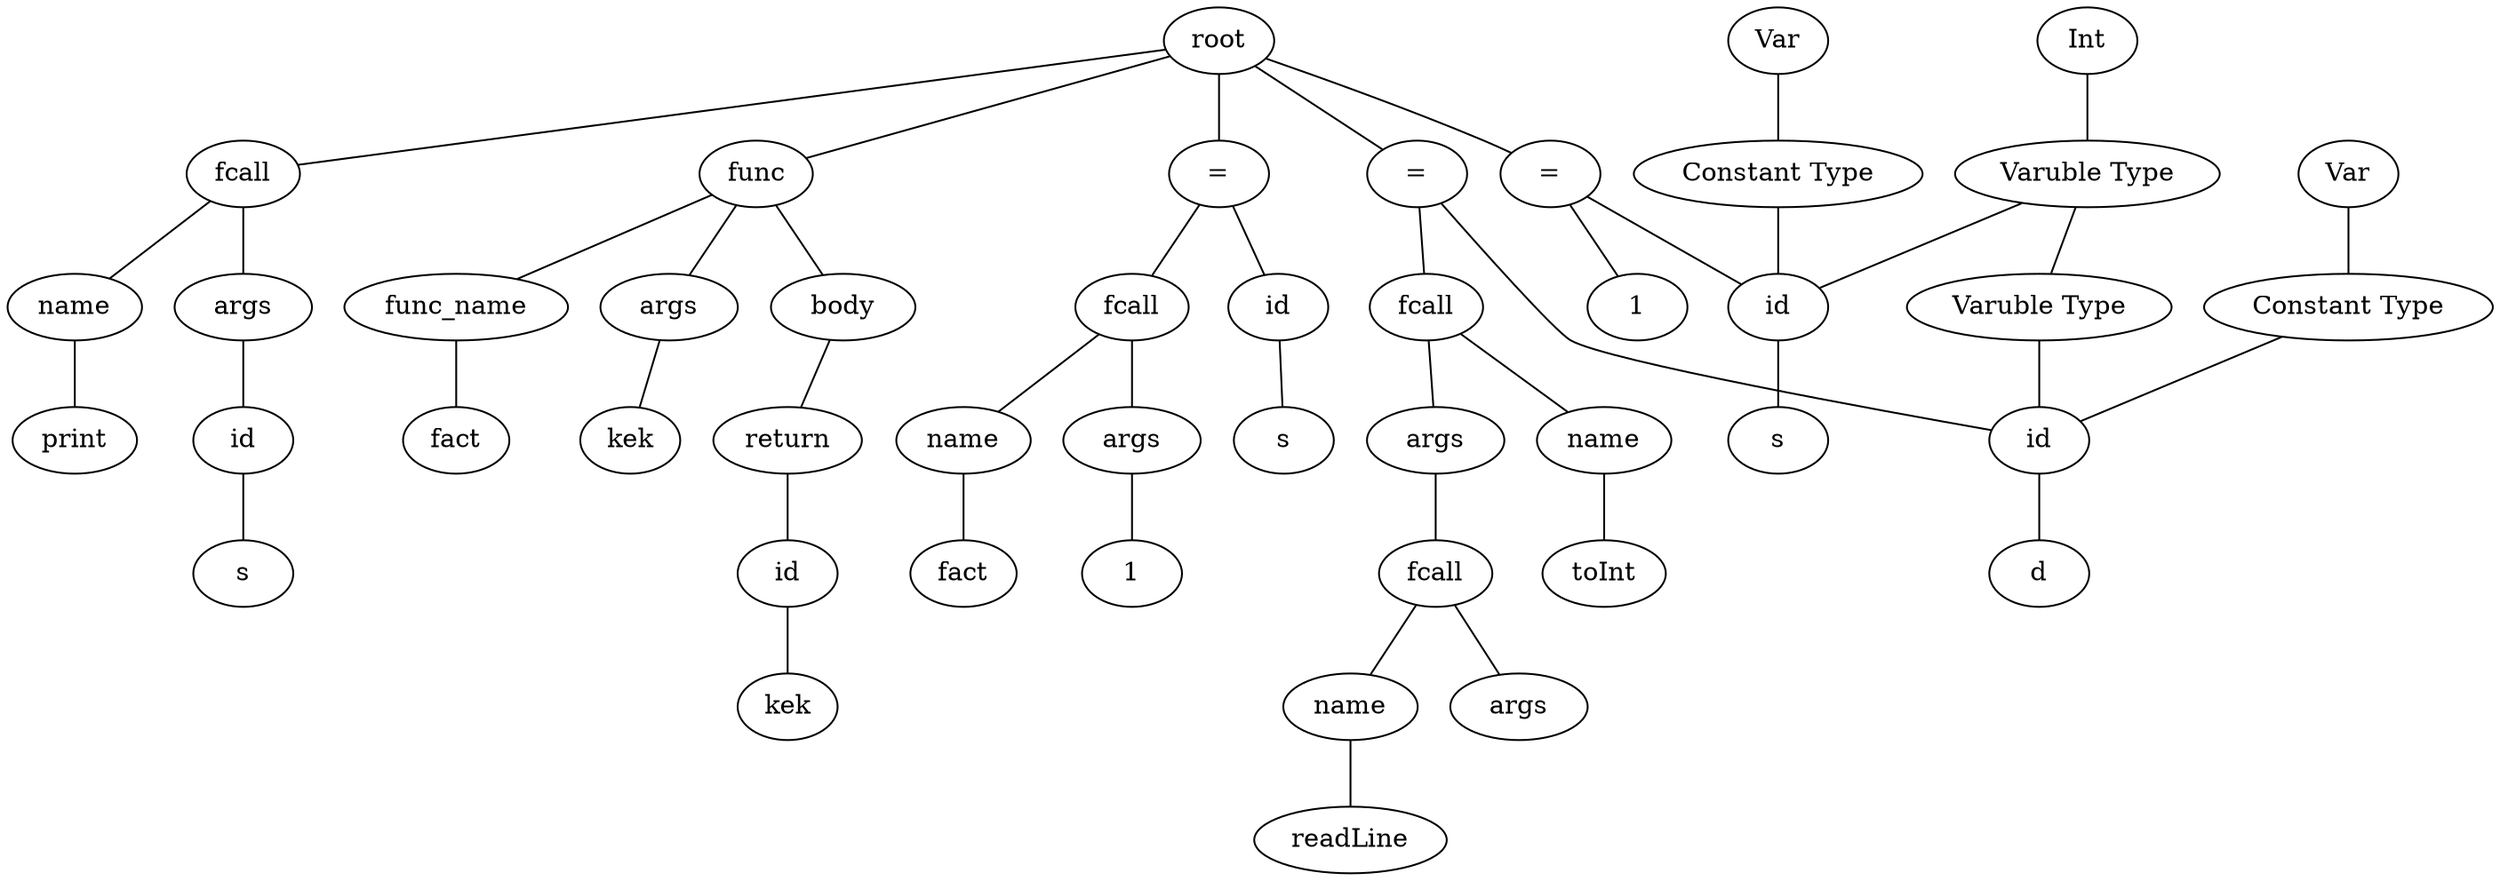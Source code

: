 graph graphname {
root;
func0[label = "func"];
root--func0;
func0name[label = "func_name"];
expr0[label = "fact"];
func0name--expr0;
func0--func0name;
func0args[label = " args "];
func0 -- func0args;
expr1[label = "kek"];
func0args--expr1;
func0body[label = " body "];
func0 -- func0body;
return0[label = "return"];
func0body--return0;
expr2[label = "id"];
return0--expr2;
expr3[label = "kek"];
expr2--expr3;
assign1[label = "="];
root--assign1;
expr4[label = "id"];
assign1--expr4;
type0[label = "Varuble Type"];
type0--expr4;
type1[label = "Void"];
type1--type0;
consttype0[label = "Constant Type"];
consttype0--expr4;
consttype1[label = "Var"];
consttype1--consttype0;
expr5[label = "d"];
expr4--expr5;
expr6[label = "fcall"];
assign1--expr6;
expr6name[label = "name"];
expr7[label = "toInt"];
expr6name--expr7;
expr6--expr6name;
expr6args[label = " args "];
expr6 -- expr6args;
expr8[label = "fcall"];
expr6args--expr8;
expr8name[label = "name"];
expr9[label = "readLine"];
expr8name--expr9;
expr8--expr8name;
expr8args[label = " args "];
expr8 -- expr8args;
assign2[label = "="];
root--assign2;
expr10[label = "id"];
assign2--expr10;
type1[label = "Varuble Type"];
type1--expr10;
type2[label = "Int"];
type2--type1;
consttype2[label = "Constant Type"];
consttype2--expr10;
consttype3[label = "Var"];
consttype3--consttype2;
expr11[label = "s"];
expr10--expr11;
expr12[label = "1"];
assign2--expr12;
assign3[label = "="];
root--assign3;
expr13[label = "id"];
assign3--expr13;
expr14[label = "s"];
expr13--expr14;
expr15[label = "fcall"];
assign3--expr15;
expr15name[label = "name"];
expr16[label = "fact"];
expr15name--expr16;
expr15--expr15name;
expr15args[label = " args "];
expr15 -- expr15args;
expr17[label = "1"];
expr15args--expr17;
expr18[label = "fcall"];
root--expr18;
expr18name[label = "name"];
expr19[label = "print"];
expr18name--expr19;
expr18--expr18name;
expr18args[label = " args "];
expr18 -- expr18args;
expr20[label = "id"];
expr18args--expr20;
expr21[label = "s"];
expr20--expr21;
}
